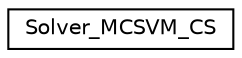 digraph "Graphical Class Hierarchy"
{
  edge [fontname="Helvetica",fontsize="10",labelfontname="Helvetica",labelfontsize="10"];
  node [fontname="Helvetica",fontsize="10",shape=record];
  rankdir="LR";
  Node1 [label="Solver_MCSVM_CS",height=0.2,width=0.4,color="black", fillcolor="white", style="filled",URL="$class_solver___m_c_s_v_m___c_s.html"];
}
